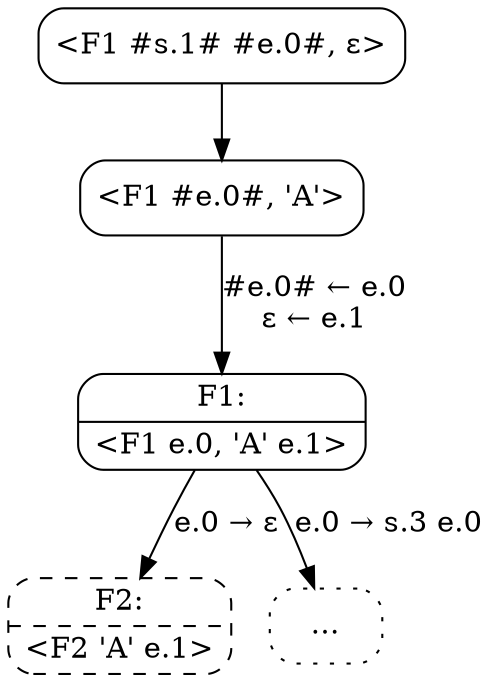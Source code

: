 digraph {
  node [shape=box, style=rounded];

  C0 [label="<F1 #s.1# #e.0#, ε>"];
  C1 [label="<F1 #e.0#, 'A'>"];
  C0 -> C1;
  F1 [shape=record, label="{F1:|\<F1 e.0, 'A' e.1\>}"];
  C1 -> F1 [label="#e.0# ← e.0\nε ← e.1"];
  F2 [shape=record, label="{F2:|\<F2 'A' e.1\>}", style="rounded,dashed"];
  F1 -> F2 [label="e.0 → ε"];
  C3 [label="…", style="rounded,dotted"];
  F1 -> C3 [label="e.0 → s.3 e.0"];
}
